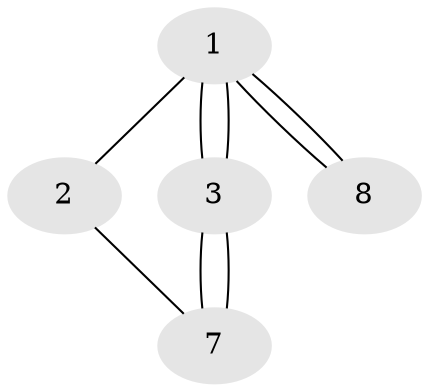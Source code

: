 // Generated by graph-tools (version 1.1) at 2025/46/02/15/25 05:46:28]
// undirected, 5 vertices, 8 edges
graph export_dot {
graph [start="1"]
  node [color=gray90,style=filled];
  1 [super="+16"];
  2 [super="+11"];
  3 [super="+4+6+9+13+18"];
  7 [super="+10+15+17"];
  8 [super="+12+14+19"];
  1 -- 2;
  1 -- 3;
  1 -- 3;
  1 -- 8;
  1 -- 8;
  2 -- 7;
  3 -- 7;
  3 -- 7;
}
